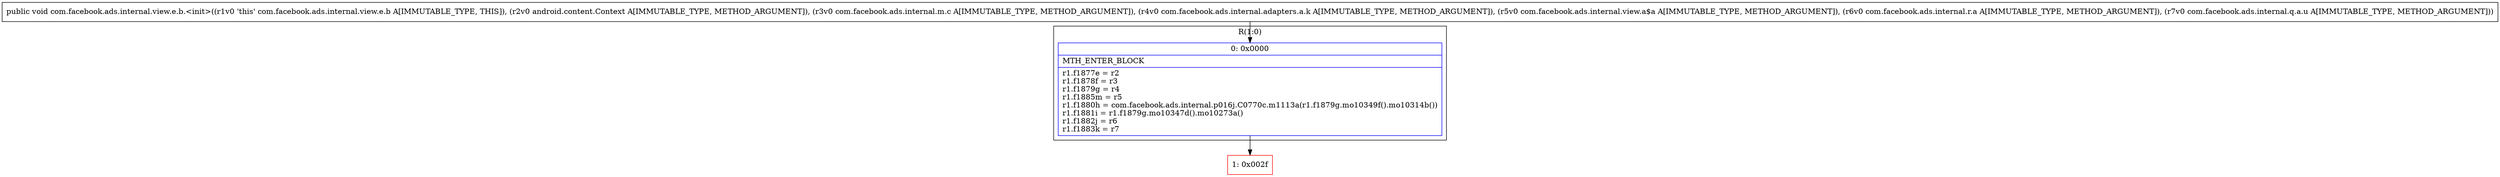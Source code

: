 digraph "CFG forcom.facebook.ads.internal.view.e.b.\<init\>(Landroid\/content\/Context;Lcom\/facebook\/ads\/internal\/m\/c;Lcom\/facebook\/ads\/internal\/adapters\/a\/k;Lcom\/facebook\/ads\/internal\/view\/a$a;Lcom\/facebook\/ads\/internal\/r\/a;Lcom\/facebook\/ads\/internal\/q\/a\/u;)V" {
subgraph cluster_Region_225576993 {
label = "R(1:0)";
node [shape=record,color=blue];
Node_0 [shape=record,label="{0\:\ 0x0000|MTH_ENTER_BLOCK\l|r1.f1877e = r2\lr1.f1878f = r3\lr1.f1879g = r4\lr1.f1885m = r5\lr1.f1880h = com.facebook.ads.internal.p016j.C0770c.m1113a(r1.f1879g.mo10349f().mo10314b())\lr1.f1881i = r1.f1879g.mo10347d().mo10273a()\lr1.f1882j = r6\lr1.f1883k = r7\l}"];
}
Node_1 [shape=record,color=red,label="{1\:\ 0x002f}"];
MethodNode[shape=record,label="{public void com.facebook.ads.internal.view.e.b.\<init\>((r1v0 'this' com.facebook.ads.internal.view.e.b A[IMMUTABLE_TYPE, THIS]), (r2v0 android.content.Context A[IMMUTABLE_TYPE, METHOD_ARGUMENT]), (r3v0 com.facebook.ads.internal.m.c A[IMMUTABLE_TYPE, METHOD_ARGUMENT]), (r4v0 com.facebook.ads.internal.adapters.a.k A[IMMUTABLE_TYPE, METHOD_ARGUMENT]), (r5v0 com.facebook.ads.internal.view.a$a A[IMMUTABLE_TYPE, METHOD_ARGUMENT]), (r6v0 com.facebook.ads.internal.r.a A[IMMUTABLE_TYPE, METHOD_ARGUMENT]), (r7v0 com.facebook.ads.internal.q.a.u A[IMMUTABLE_TYPE, METHOD_ARGUMENT])) }"];
MethodNode -> Node_0;
Node_0 -> Node_1;
}

